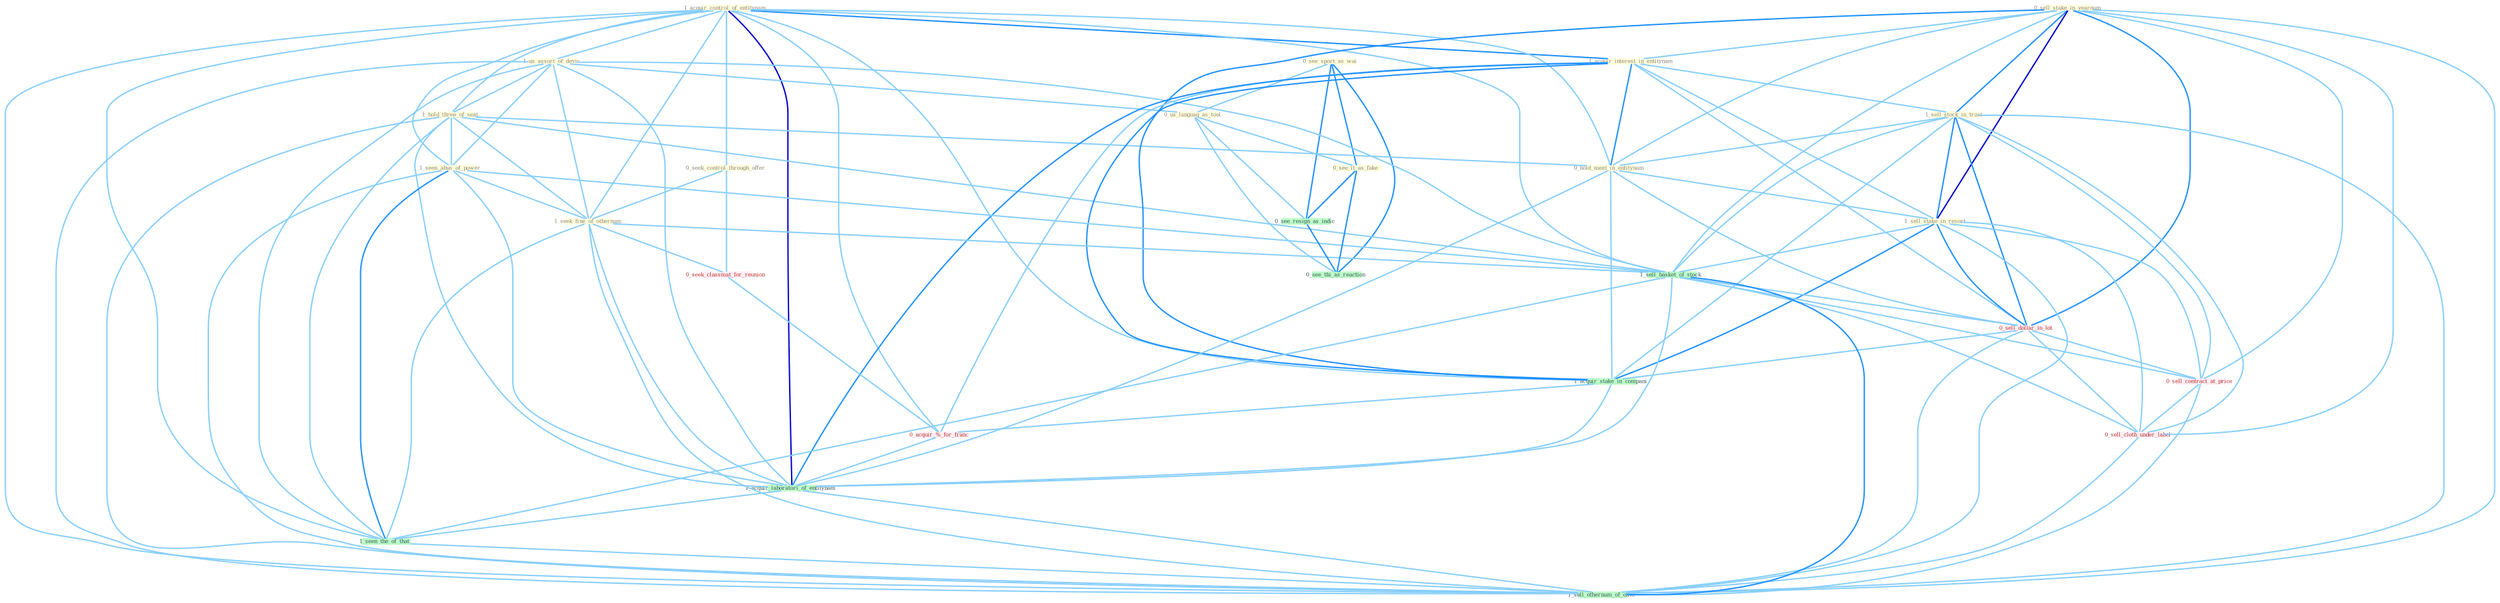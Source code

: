 Graph G{ 
    node
    [shape=polygon,style=filled,width=.5,height=.06,color="#BDFCC9",fixedsize=true,fontsize=4,
    fontcolor="#2f4f4f"];
    {node
    [color="#ffffe0", fontcolor="#8b7d6b"] "1_acquir_control_of_entitynam " "0_see_sport_as_wai " "1_us_assort_of_devic " "1_hold_three_of_seat " "0_sell_stake_in_yearnum " "1_acquir_interest_in_entitynam " "0_seek_control_through_offer " "0_us_languag_as_tool " "1_sell_stock_in_trust " "1_seen_abus_of_power " "0_hold_meet_in_entitynam " "1_seek_fine_of_othernum " "1_sell_stake_in_resort " "0_see_it_as_fake "}
{node [color="#fff0f5", fontcolor="#b22222"] "0_seek_classmat_for_reunion " "0_sell_dollar_in_lot " "0_acquir_%_for_franc " "0_sell_contract_at_price " "0_sell_cloth_under_label "}
edge [color="#B0E2FF"];

	"1_acquir_control_of_entitynam " -- "1_us_assort_of_devic " [w="1", color="#87cefa" ];
	"1_acquir_control_of_entitynam " -- "1_hold_three_of_seat " [w="1", color="#87cefa" ];
	"1_acquir_control_of_entitynam " -- "1_acquir_interest_in_entitynam " [w="2", color="#1e90ff" , len=0.8];
	"1_acquir_control_of_entitynam " -- "0_seek_control_through_offer " [w="1", color="#87cefa" ];
	"1_acquir_control_of_entitynam " -- "1_seen_abus_of_power " [w="1", color="#87cefa" ];
	"1_acquir_control_of_entitynam " -- "0_hold_meet_in_entitynam " [w="1", color="#87cefa" ];
	"1_acquir_control_of_entitynam " -- "1_seek_fine_of_othernum " [w="1", color="#87cefa" ];
	"1_acquir_control_of_entitynam " -- "1_sell_basket_of_stock " [w="1", color="#87cefa" ];
	"1_acquir_control_of_entitynam " -- "1_acquir_stake_in_compani " [w="1", color="#87cefa" ];
	"1_acquir_control_of_entitynam " -- "0_acquir_%_for_franc " [w="1", color="#87cefa" ];
	"1_acquir_control_of_entitynam " -- "1_acquir_laboratori_of_entitynam " [w="3", color="#0000cd" , len=0.6];
	"1_acquir_control_of_entitynam " -- "1_seen_the_of_that " [w="1", color="#87cefa" ];
	"1_acquir_control_of_entitynam " -- "1_sell_othernum_of_offic " [w="1", color="#87cefa" ];
	"0_see_sport_as_wai " -- "0_us_languag_as_tool " [w="1", color="#87cefa" ];
	"0_see_sport_as_wai " -- "0_see_it_as_fake " [w="2", color="#1e90ff" , len=0.8];
	"0_see_sport_as_wai " -- "0_see_resign_as_indic " [w="2", color="#1e90ff" , len=0.8];
	"0_see_sport_as_wai " -- "0_see_thi_as_reaction " [w="2", color="#1e90ff" , len=0.8];
	"1_us_assort_of_devic " -- "1_hold_three_of_seat " [w="1", color="#87cefa" ];
	"1_us_assort_of_devic " -- "0_us_languag_as_tool " [w="1", color="#87cefa" ];
	"1_us_assort_of_devic " -- "1_seen_abus_of_power " [w="1", color="#87cefa" ];
	"1_us_assort_of_devic " -- "1_seek_fine_of_othernum " [w="1", color="#87cefa" ];
	"1_us_assort_of_devic " -- "1_sell_basket_of_stock " [w="1", color="#87cefa" ];
	"1_us_assort_of_devic " -- "1_acquir_laboratori_of_entitynam " [w="1", color="#87cefa" ];
	"1_us_assort_of_devic " -- "1_seen_the_of_that " [w="1", color="#87cefa" ];
	"1_us_assort_of_devic " -- "1_sell_othernum_of_offic " [w="1", color="#87cefa" ];
	"1_hold_three_of_seat " -- "1_seen_abus_of_power " [w="1", color="#87cefa" ];
	"1_hold_three_of_seat " -- "0_hold_meet_in_entitynam " [w="1", color="#87cefa" ];
	"1_hold_three_of_seat " -- "1_seek_fine_of_othernum " [w="1", color="#87cefa" ];
	"1_hold_three_of_seat " -- "1_sell_basket_of_stock " [w="1", color="#87cefa" ];
	"1_hold_three_of_seat " -- "1_acquir_laboratori_of_entitynam " [w="1", color="#87cefa" ];
	"1_hold_three_of_seat " -- "1_seen_the_of_that " [w="1", color="#87cefa" ];
	"1_hold_three_of_seat " -- "1_sell_othernum_of_offic " [w="1", color="#87cefa" ];
	"0_sell_stake_in_yearnum " -- "1_acquir_interest_in_entitynam " [w="1", color="#87cefa" ];
	"0_sell_stake_in_yearnum " -- "1_sell_stock_in_trust " [w="2", color="#1e90ff" , len=0.8];
	"0_sell_stake_in_yearnum " -- "0_hold_meet_in_entitynam " [w="1", color="#87cefa" ];
	"0_sell_stake_in_yearnum " -- "1_sell_stake_in_resort " [w="3", color="#0000cd" , len=0.6];
	"0_sell_stake_in_yearnum " -- "1_sell_basket_of_stock " [w="1", color="#87cefa" ];
	"0_sell_stake_in_yearnum " -- "0_sell_dollar_in_lot " [w="2", color="#1e90ff" , len=0.8];
	"0_sell_stake_in_yearnum " -- "1_acquir_stake_in_compani " [w="2", color="#1e90ff" , len=0.8];
	"0_sell_stake_in_yearnum " -- "0_sell_contract_at_price " [w="1", color="#87cefa" ];
	"0_sell_stake_in_yearnum " -- "0_sell_cloth_under_label " [w="1", color="#87cefa" ];
	"0_sell_stake_in_yearnum " -- "1_sell_othernum_of_offic " [w="1", color="#87cefa" ];
	"1_acquir_interest_in_entitynam " -- "1_sell_stock_in_trust " [w="1", color="#87cefa" ];
	"1_acquir_interest_in_entitynam " -- "0_hold_meet_in_entitynam " [w="2", color="#1e90ff" , len=0.8];
	"1_acquir_interest_in_entitynam " -- "1_sell_stake_in_resort " [w="1", color="#87cefa" ];
	"1_acquir_interest_in_entitynam " -- "0_sell_dollar_in_lot " [w="1", color="#87cefa" ];
	"1_acquir_interest_in_entitynam " -- "1_acquir_stake_in_compani " [w="2", color="#1e90ff" , len=0.8];
	"1_acquir_interest_in_entitynam " -- "0_acquir_%_for_franc " [w="1", color="#87cefa" ];
	"1_acquir_interest_in_entitynam " -- "1_acquir_laboratori_of_entitynam " [w="2", color="#1e90ff" , len=0.8];
	"0_seek_control_through_offer " -- "1_seek_fine_of_othernum " [w="1", color="#87cefa" ];
	"0_seek_control_through_offer " -- "0_seek_classmat_for_reunion " [w="1", color="#87cefa" ];
	"0_us_languag_as_tool " -- "0_see_it_as_fake " [w="1", color="#87cefa" ];
	"0_us_languag_as_tool " -- "0_see_resign_as_indic " [w="1", color="#87cefa" ];
	"0_us_languag_as_tool " -- "0_see_thi_as_reaction " [w="1", color="#87cefa" ];
	"1_sell_stock_in_trust " -- "0_hold_meet_in_entitynam " [w="1", color="#87cefa" ];
	"1_sell_stock_in_trust " -- "1_sell_stake_in_resort " [w="2", color="#1e90ff" , len=0.8];
	"1_sell_stock_in_trust " -- "1_sell_basket_of_stock " [w="1", color="#87cefa" ];
	"1_sell_stock_in_trust " -- "0_sell_dollar_in_lot " [w="2", color="#1e90ff" , len=0.8];
	"1_sell_stock_in_trust " -- "1_acquir_stake_in_compani " [w="1", color="#87cefa" ];
	"1_sell_stock_in_trust " -- "0_sell_contract_at_price " [w="1", color="#87cefa" ];
	"1_sell_stock_in_trust " -- "0_sell_cloth_under_label " [w="1", color="#87cefa" ];
	"1_sell_stock_in_trust " -- "1_sell_othernum_of_offic " [w="1", color="#87cefa" ];
	"1_seen_abus_of_power " -- "1_seek_fine_of_othernum " [w="1", color="#87cefa" ];
	"1_seen_abus_of_power " -- "1_sell_basket_of_stock " [w="1", color="#87cefa" ];
	"1_seen_abus_of_power " -- "1_acquir_laboratori_of_entitynam " [w="1", color="#87cefa" ];
	"1_seen_abus_of_power " -- "1_seen_the_of_that " [w="2", color="#1e90ff" , len=0.8];
	"1_seen_abus_of_power " -- "1_sell_othernum_of_offic " [w="1", color="#87cefa" ];
	"0_hold_meet_in_entitynam " -- "1_sell_stake_in_resort " [w="1", color="#87cefa" ];
	"0_hold_meet_in_entitynam " -- "0_sell_dollar_in_lot " [w="1", color="#87cefa" ];
	"0_hold_meet_in_entitynam " -- "1_acquir_stake_in_compani " [w="1", color="#87cefa" ];
	"0_hold_meet_in_entitynam " -- "1_acquir_laboratori_of_entitynam " [w="1", color="#87cefa" ];
	"1_seek_fine_of_othernum " -- "0_seek_classmat_for_reunion " [w="1", color="#87cefa" ];
	"1_seek_fine_of_othernum " -- "1_sell_basket_of_stock " [w="1", color="#87cefa" ];
	"1_seek_fine_of_othernum " -- "1_acquir_laboratori_of_entitynam " [w="1", color="#87cefa" ];
	"1_seek_fine_of_othernum " -- "1_seen_the_of_that " [w="1", color="#87cefa" ];
	"1_seek_fine_of_othernum " -- "1_sell_othernum_of_offic " [w="1", color="#87cefa" ];
	"1_sell_stake_in_resort " -- "1_sell_basket_of_stock " [w="1", color="#87cefa" ];
	"1_sell_stake_in_resort " -- "0_sell_dollar_in_lot " [w="2", color="#1e90ff" , len=0.8];
	"1_sell_stake_in_resort " -- "1_acquir_stake_in_compani " [w="2", color="#1e90ff" , len=0.8];
	"1_sell_stake_in_resort " -- "0_sell_contract_at_price " [w="1", color="#87cefa" ];
	"1_sell_stake_in_resort " -- "0_sell_cloth_under_label " [w="1", color="#87cefa" ];
	"1_sell_stake_in_resort " -- "1_sell_othernum_of_offic " [w="1", color="#87cefa" ];
	"0_see_it_as_fake " -- "0_see_resign_as_indic " [w="2", color="#1e90ff" , len=0.8];
	"0_see_it_as_fake " -- "0_see_thi_as_reaction " [w="2", color="#1e90ff" , len=0.8];
	"0_seek_classmat_for_reunion " -- "0_acquir_%_for_franc " [w="1", color="#87cefa" ];
	"1_sell_basket_of_stock " -- "0_sell_dollar_in_lot " [w="1", color="#87cefa" ];
	"1_sell_basket_of_stock " -- "0_sell_contract_at_price " [w="1", color="#87cefa" ];
	"1_sell_basket_of_stock " -- "1_acquir_laboratori_of_entitynam " [w="1", color="#87cefa" ];
	"1_sell_basket_of_stock " -- "0_sell_cloth_under_label " [w="1", color="#87cefa" ];
	"1_sell_basket_of_stock " -- "1_seen_the_of_that " [w="1", color="#87cefa" ];
	"1_sell_basket_of_stock " -- "1_sell_othernum_of_offic " [w="2", color="#1e90ff" , len=0.8];
	"0_sell_dollar_in_lot " -- "1_acquir_stake_in_compani " [w="1", color="#87cefa" ];
	"0_sell_dollar_in_lot " -- "0_sell_contract_at_price " [w="1", color="#87cefa" ];
	"0_sell_dollar_in_lot " -- "0_sell_cloth_under_label " [w="1", color="#87cefa" ];
	"0_sell_dollar_in_lot " -- "1_sell_othernum_of_offic " [w="1", color="#87cefa" ];
	"0_see_resign_as_indic " -- "0_see_thi_as_reaction " [w="2", color="#1e90ff" , len=0.8];
	"1_acquir_stake_in_compani " -- "0_acquir_%_for_franc " [w="1", color="#87cefa" ];
	"1_acquir_stake_in_compani " -- "1_acquir_laboratori_of_entitynam " [w="1", color="#87cefa" ];
	"0_acquir_%_for_franc " -- "1_acquir_laboratori_of_entitynam " [w="1", color="#87cefa" ];
	"0_sell_contract_at_price " -- "0_sell_cloth_under_label " [w="1", color="#87cefa" ];
	"0_sell_contract_at_price " -- "1_sell_othernum_of_offic " [w="1", color="#87cefa" ];
	"1_acquir_laboratori_of_entitynam " -- "1_seen_the_of_that " [w="1", color="#87cefa" ];
	"1_acquir_laboratori_of_entitynam " -- "1_sell_othernum_of_offic " [w="1", color="#87cefa" ];
	"0_sell_cloth_under_label " -- "1_sell_othernum_of_offic " [w="1", color="#87cefa" ];
	"1_seen_the_of_that " -- "1_sell_othernum_of_offic " [w="1", color="#87cefa" ];
}
